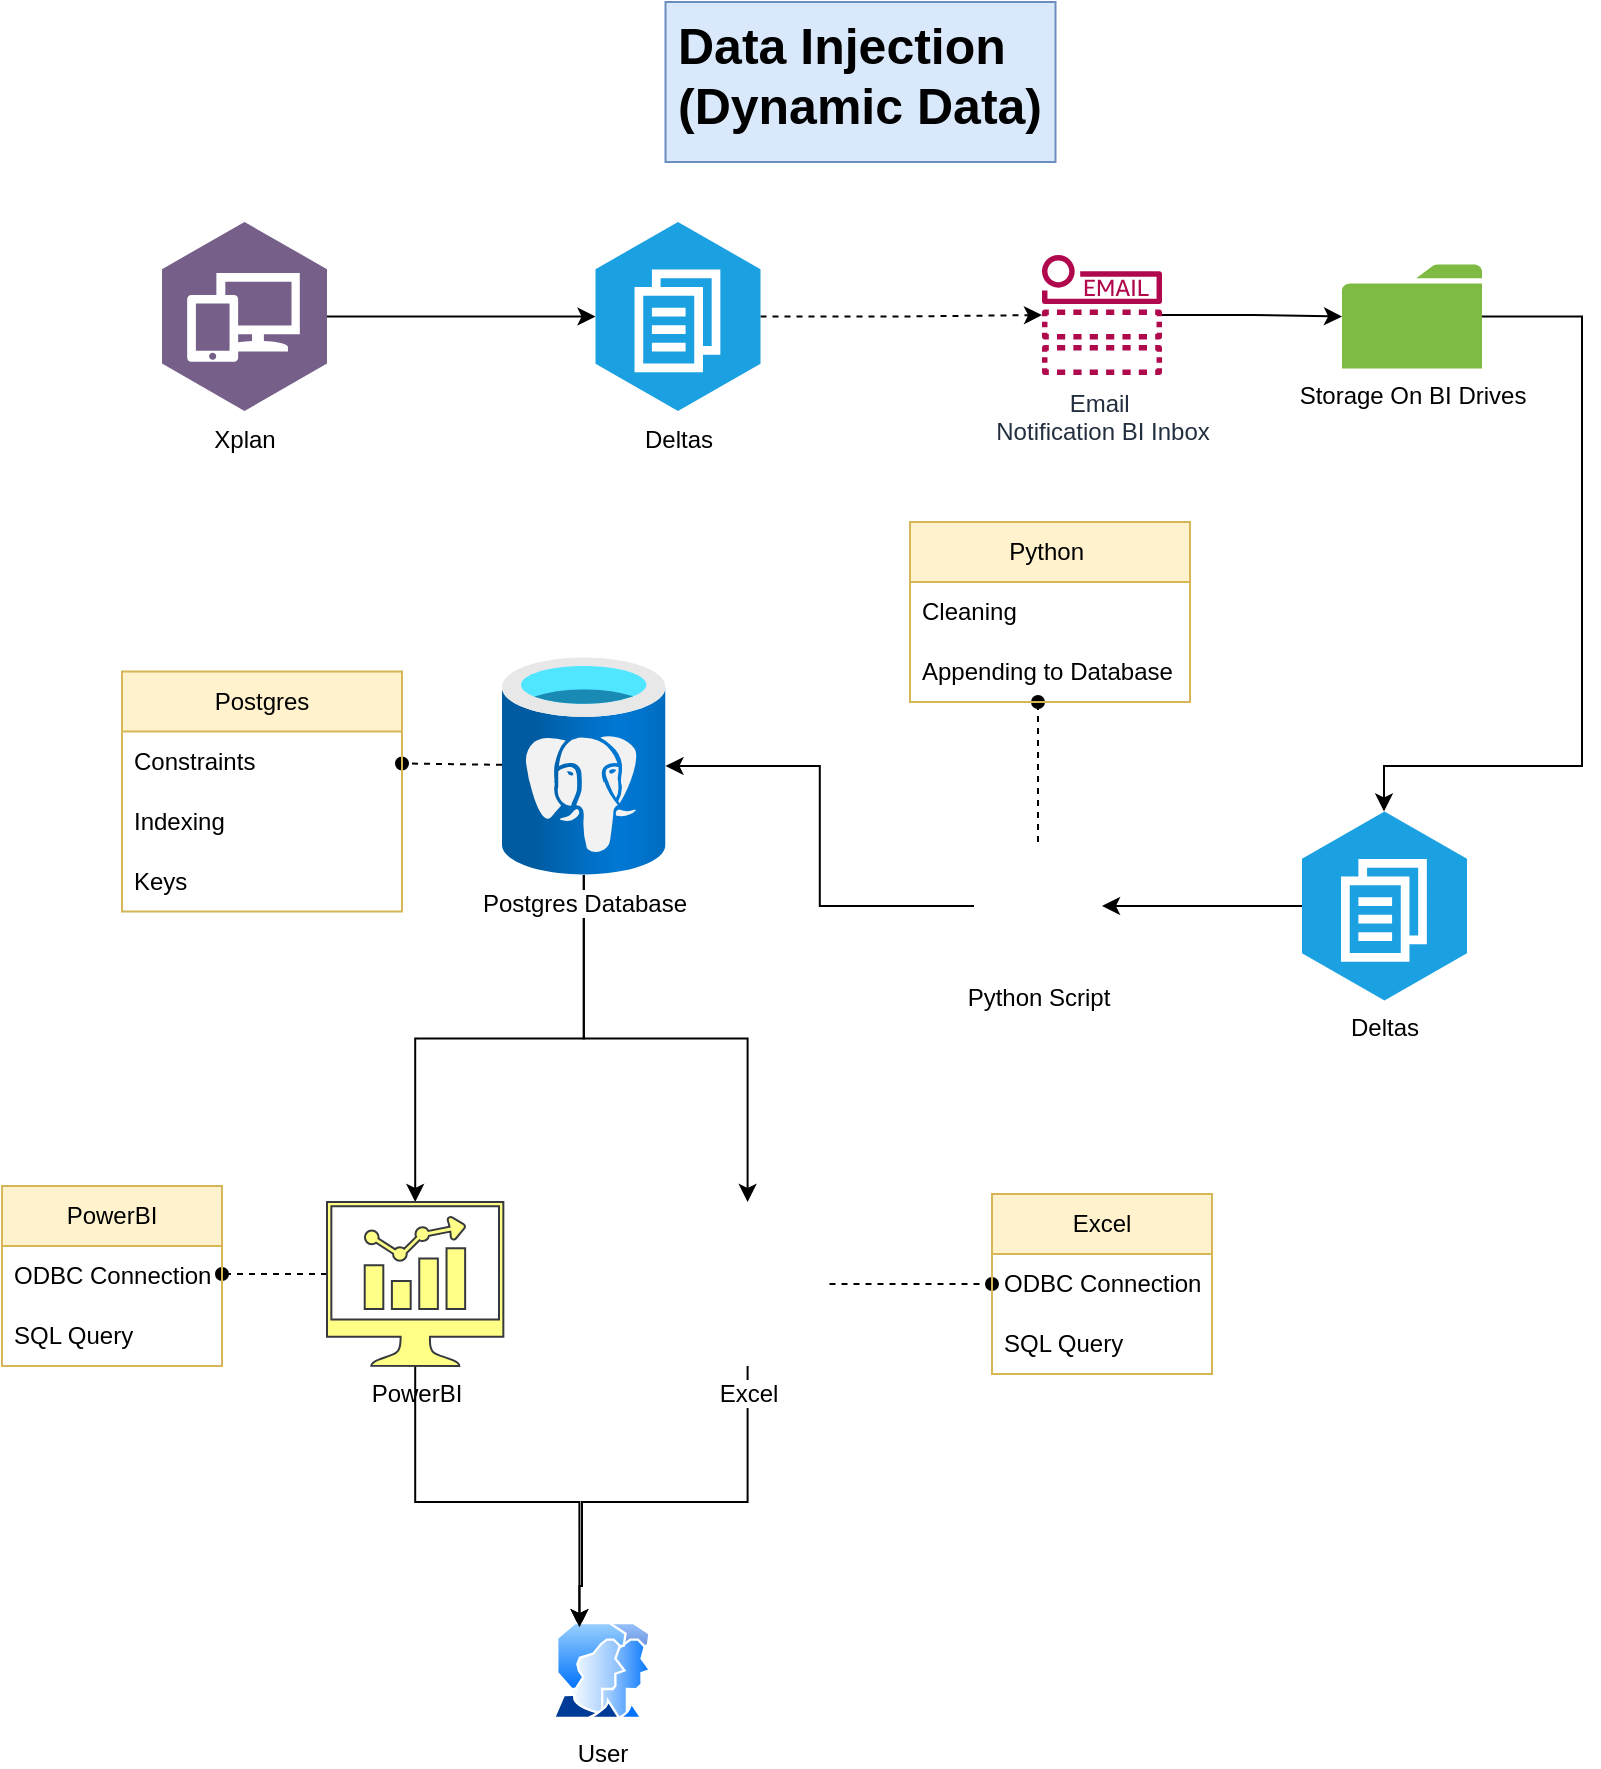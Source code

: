 <mxfile version="21.6.5" type="device">
  <diagram name="Page-1" id="letcJc2Vfoig-unNDLRK">
    <mxGraphModel dx="1687" dy="882" grid="1" gridSize="10" guides="1" tooltips="1" connect="1" arrows="1" fold="1" page="1" pageScale="1" pageWidth="827" pageHeight="1169" math="0" shadow="0">
      <root>
        <mxCell id="0" />
        <mxCell id="1" parent="0" />
        <mxCell id="-be8asq360dSq94lClK1-7" value="" style="group;rotation=90;" parent="1" vertex="1" connectable="0">
          <mxGeometry x="90" y="120" width="82.5" height="134.5" as="geometry" />
        </mxCell>
        <mxCell id="-be8asq360dSq94lClK1-5" value="&lt;font color=&quot;#000000&quot;&gt;Xplan&lt;/font&gt;" style="outlineConnect=0;dashed=0;verticalLabelPosition=bottom;verticalAlign=top;align=center;html=1;shape=mxgraph.aws3.workspaces;fillColor=#76608a;gradientDirection=north;strokeColor=#432D57;fontColor=#ffffff;" parent="-be8asq360dSq94lClK1-7" vertex="1">
          <mxGeometry width="82.5" height="94.5" as="geometry" />
        </mxCell>
        <mxCell id="-be8asq360dSq94lClK1-19" style="edgeStyle=orthogonalEdgeStyle;rounded=0;orthogonalLoop=1;jettySize=auto;html=1;" parent="1" source="-be8asq360dSq94lClK1-9" target="-be8asq360dSq94lClK1-13" edge="1">
          <mxGeometry relative="1" as="geometry" />
        </mxCell>
        <mxCell id="-kEKYRSqE5PthgQYQTuM-38" style="rounded=0;orthogonalLoop=1;jettySize=auto;html=1;dashed=1;endArrow=oval;endFill=1;" edge="1" parent="1" source="-be8asq360dSq94lClK1-9" target="-kEKYRSqE5PthgQYQTuM-34">
          <mxGeometry relative="1" as="geometry" />
        </mxCell>
        <mxCell id="-kEKYRSqE5PthgQYQTuM-53" style="edgeStyle=orthogonalEdgeStyle;rounded=0;orthogonalLoop=1;jettySize=auto;html=1;" edge="1" parent="1" source="-be8asq360dSq94lClK1-9" target="-kEKYRSqE5PthgQYQTuM-56">
          <mxGeometry relative="1" as="geometry">
            <mxPoint x="340" y="530" as="targetPoint" />
          </mxGeometry>
        </mxCell>
        <mxCell id="-be8asq360dSq94lClK1-9" value="Postgres Database" style="image;aspect=fixed;html=1;points=[];align=center;fontSize=12;image=img/lib/azure2/databases/Azure_Database_PostgreSQL_Server.svg;" parent="1" vertex="1">
          <mxGeometry x="260" y="337.5" width="81.75" height="109" as="geometry" />
        </mxCell>
        <mxCell id="-be8asq360dSq94lClK1-31" value="" style="edgeStyle=orthogonalEdgeStyle;rounded=0;orthogonalLoop=1;jettySize=auto;html=1;" parent="1" source="-be8asq360dSq94lClK1-11" target="-be8asq360dSq94lClK1-9" edge="1">
          <mxGeometry relative="1" as="geometry" />
        </mxCell>
        <mxCell id="-kEKYRSqE5PthgQYQTuM-43" value="" style="edgeStyle=orthogonalEdgeStyle;rounded=0;orthogonalLoop=1;jettySize=auto;html=1;dashed=1;endArrow=oval;endFill=1;" edge="1" parent="1" source="-be8asq360dSq94lClK1-11" target="-kEKYRSqE5PthgQYQTuM-41">
          <mxGeometry relative="1" as="geometry">
            <mxPoint x="522" y="340" as="targetPoint" />
            <Array as="points">
              <mxPoint x="522" y="340" />
              <mxPoint x="534" y="340" />
            </Array>
          </mxGeometry>
        </mxCell>
        <mxCell id="-be8asq360dSq94lClK1-11" value="Python Script" style="shape=image;html=1;verticalAlign=top;verticalLabelPosition=bottom;labelBackgroundColor=#ffffff;imageAspect=0;aspect=fixed;image=https://cdn1.iconfinder.com/data/icons/ionicons-fill-vol-2/512/logo-python-128.png" parent="1" vertex="1">
          <mxGeometry x="496" y="430" width="64" height="64" as="geometry" />
        </mxCell>
        <mxCell id="-kEKYRSqE5PthgQYQTuM-57" style="edgeStyle=orthogonalEdgeStyle;rounded=0;orthogonalLoop=1;jettySize=auto;html=1;entryX=0.25;entryY=0;entryDx=0;entryDy=0;" edge="1" parent="1" source="-be8asq360dSq94lClK1-13" target="-kEKYRSqE5PthgQYQTuM-29">
          <mxGeometry relative="1" as="geometry">
            <Array as="points">
              <mxPoint x="217" y="760" />
              <mxPoint x="299" y="760" />
            </Array>
          </mxGeometry>
        </mxCell>
        <mxCell id="-kEKYRSqE5PthgQYQTuM-60" value="" style="edgeStyle=orthogonalEdgeStyle;rounded=0;orthogonalLoop=1;jettySize=auto;html=1;dashed=1;endArrow=oval;endFill=1;" edge="1" parent="1" source="-be8asq360dSq94lClK1-13">
          <mxGeometry relative="1" as="geometry">
            <mxPoint x="120" y="646" as="targetPoint" />
            <Array as="points">
              <mxPoint x="140" y="646" />
              <mxPoint x="140" y="646" />
            </Array>
          </mxGeometry>
        </mxCell>
        <mxCell id="-be8asq360dSq94lClK1-13" value="PowerBI" style="sketch=0;pointerEvents=1;shadow=0;dashed=0;html=1;strokeColor=#36393d;fillColor=#ffff88;aspect=fixed;labelPosition=center;verticalLabelPosition=bottom;verticalAlign=top;align=center;outlineConnect=0;shape=mxgraph.vvd.nsx_dashboard;" parent="1" vertex="1">
          <mxGeometry x="172.5" y="610" width="88.17" height="82" as="geometry" />
        </mxCell>
        <mxCell id="-kEKYRSqE5PthgQYQTuM-12" style="edgeStyle=orthogonalEdgeStyle;rounded=0;orthogonalLoop=1;jettySize=auto;html=1;dashed=1;" edge="1" parent="1" source="-kEKYRSqE5PthgQYQTuM-1" target="-kEKYRSqE5PthgQYQTuM-11">
          <mxGeometry relative="1" as="geometry" />
        </mxCell>
        <mxCell id="-kEKYRSqE5PthgQYQTuM-1" value="&lt;font color=&quot;#000000&quot;&gt;Deltas&lt;/font&gt;" style="outlineConnect=0;dashed=0;verticalLabelPosition=bottom;verticalAlign=top;align=center;html=1;shape=mxgraph.aws3.workdocs;fillColor=#1ba1e2;gradientDirection=north;strokeColor=#006EAF;fontColor=#ffffff;" vertex="1" parent="1">
          <mxGeometry x="306.75" y="120" width="82.5" height="94.5" as="geometry" />
        </mxCell>
        <mxCell id="-kEKYRSqE5PthgQYQTuM-3" style="edgeStyle=orthogonalEdgeStyle;rounded=0;orthogonalLoop=1;jettySize=auto;html=1;" edge="1" parent="1" source="-be8asq360dSq94lClK1-5" target="-kEKYRSqE5PthgQYQTuM-1">
          <mxGeometry relative="1" as="geometry" />
        </mxCell>
        <mxCell id="-kEKYRSqE5PthgQYQTuM-19" value="" style="edgeStyle=orthogonalEdgeStyle;rounded=0;orthogonalLoop=1;jettySize=auto;html=1;" edge="1" parent="1" source="-kEKYRSqE5PthgQYQTuM-11" target="-kEKYRSqE5PthgQYQTuM-18">
          <mxGeometry relative="1" as="geometry" />
        </mxCell>
        <mxCell id="-kEKYRSqE5PthgQYQTuM-11" value="Email&amp;nbsp;&lt;br&gt;Notification BI Inbox&lt;br&gt;" style="sketch=0;outlineConnect=0;fontColor=#232F3E;gradientColor=none;fillColor=#B0084D;strokeColor=none;dashed=0;verticalLabelPosition=bottom;verticalAlign=top;align=center;html=1;fontSize=12;fontStyle=0;aspect=fixed;pointerEvents=1;shape=mxgraph.aws4.email_notification;" vertex="1" parent="1">
          <mxGeometry x="530" y="136.5" width="60" height="60" as="geometry" />
        </mxCell>
        <mxCell id="-kEKYRSqE5PthgQYQTuM-25" style="edgeStyle=orthogonalEdgeStyle;rounded=0;orthogonalLoop=1;jettySize=auto;html=1;" edge="1" parent="1" source="-kEKYRSqE5PthgQYQTuM-18" target="-kEKYRSqE5PthgQYQTuM-22">
          <mxGeometry relative="1" as="geometry">
            <Array as="points">
              <mxPoint x="800" y="167" />
              <mxPoint x="800" y="392" />
              <mxPoint x="701" y="392" />
            </Array>
          </mxGeometry>
        </mxCell>
        <mxCell id="-kEKYRSqE5PthgQYQTuM-18" value="Storage On BI Drives" style="sketch=0;pointerEvents=1;shadow=0;dashed=0;html=1;strokeColor=none;labelPosition=center;verticalLabelPosition=bottom;verticalAlign=top;outlineConnect=0;align=center;shape=mxgraph.office.concepts.folder;fillColor=#7FBA42;" vertex="1" parent="1">
          <mxGeometry x="680" y="141.25" width="70" height="52" as="geometry" />
        </mxCell>
        <mxCell id="-kEKYRSqE5PthgQYQTuM-44" value="" style="edgeStyle=orthogonalEdgeStyle;rounded=0;orthogonalLoop=1;jettySize=auto;html=1;" edge="1" parent="1" source="-kEKYRSqE5PthgQYQTuM-22" target="-be8asq360dSq94lClK1-11">
          <mxGeometry relative="1" as="geometry" />
        </mxCell>
        <mxCell id="-kEKYRSqE5PthgQYQTuM-22" value="&lt;font color=&quot;#000000&quot;&gt;Deltas&lt;/font&gt;" style="outlineConnect=0;dashed=0;verticalLabelPosition=bottom;verticalAlign=top;align=center;html=1;shape=mxgraph.aws3.workdocs;fillColor=#1ba1e2;gradientDirection=north;strokeColor=#006EAF;fontColor=#ffffff;" vertex="1" parent="1">
          <mxGeometry x="660" y="414.75" width="82.5" height="94.5" as="geometry" />
        </mxCell>
        <mxCell id="-kEKYRSqE5PthgQYQTuM-29" value="User" style="image;aspect=fixed;perimeter=ellipsePerimeter;html=1;align=center;shadow=0;dashed=0;spacingTop=3;image=img/lib/active_directory/user_accounts.svg;" vertex="1" parent="1">
          <mxGeometry x="285" y="820" width="50" height="48.5" as="geometry" />
        </mxCell>
        <mxCell id="-kEKYRSqE5PthgQYQTuM-33" value="Postgres" style="swimlane;fontStyle=0;childLayout=stackLayout;horizontal=1;startSize=30;horizontalStack=0;resizeParent=1;resizeParentMax=0;resizeLast=0;collapsible=1;marginBottom=0;whiteSpace=wrap;html=1;fillColor=#fff2cc;strokeColor=#d6b656;" vertex="1" parent="1">
          <mxGeometry x="70" y="344.75" width="140" height="120" as="geometry" />
        </mxCell>
        <mxCell id="-kEKYRSqE5PthgQYQTuM-34" value="Constraints&amp;nbsp;" style="text;strokeColor=none;fillColor=none;align=left;verticalAlign=middle;spacingLeft=4;spacingRight=4;overflow=hidden;points=[[0,0.5],[1,0.5]];portConstraint=eastwest;rotatable=0;whiteSpace=wrap;html=1;" vertex="1" parent="-kEKYRSqE5PthgQYQTuM-33">
          <mxGeometry y="30" width="140" height="30" as="geometry" />
        </mxCell>
        <mxCell id="-kEKYRSqE5PthgQYQTuM-35" value="Indexing&amp;nbsp;" style="text;strokeColor=none;fillColor=none;align=left;verticalAlign=middle;spacingLeft=4;spacingRight=4;overflow=hidden;points=[[0,0.5],[1,0.5]];portConstraint=eastwest;rotatable=0;whiteSpace=wrap;html=1;" vertex="1" parent="-kEKYRSqE5PthgQYQTuM-33">
          <mxGeometry y="60" width="140" height="30" as="geometry" />
        </mxCell>
        <mxCell id="-kEKYRSqE5PthgQYQTuM-36" value="Keys" style="text;strokeColor=none;fillColor=none;align=left;verticalAlign=middle;spacingLeft=4;spacingRight=4;overflow=hidden;points=[[0,0.5],[1,0.5]];portConstraint=eastwest;rotatable=0;whiteSpace=wrap;html=1;" vertex="1" parent="-kEKYRSqE5PthgQYQTuM-33">
          <mxGeometry y="90" width="140" height="30" as="geometry" />
        </mxCell>
        <mxCell id="-kEKYRSqE5PthgQYQTuM-39" value="Python&amp;nbsp;" style="swimlane;fontStyle=0;childLayout=stackLayout;horizontal=1;startSize=30;horizontalStack=0;resizeParent=1;resizeParentMax=0;resizeLast=0;collapsible=1;marginBottom=0;whiteSpace=wrap;html=1;fillColor=#fff2cc;strokeColor=#d6b656;" vertex="1" parent="1">
          <mxGeometry x="464" y="270" width="140" height="90" as="geometry" />
        </mxCell>
        <mxCell id="-kEKYRSqE5PthgQYQTuM-40" value="Cleaning&amp;nbsp;" style="text;strokeColor=none;fillColor=none;align=left;verticalAlign=middle;spacingLeft=4;spacingRight=4;overflow=hidden;points=[[0,0.5],[1,0.5]];portConstraint=eastwest;rotatable=0;whiteSpace=wrap;html=1;" vertex="1" parent="-kEKYRSqE5PthgQYQTuM-39">
          <mxGeometry y="30" width="140" height="30" as="geometry" />
        </mxCell>
        <mxCell id="-kEKYRSqE5PthgQYQTuM-41" value="Appending to Database" style="text;strokeColor=none;fillColor=none;align=left;verticalAlign=middle;spacingLeft=4;spacingRight=4;overflow=hidden;points=[[0,0.5],[1,0.5]];portConstraint=eastwest;rotatable=0;whiteSpace=wrap;html=1;" vertex="1" parent="-kEKYRSqE5PthgQYQTuM-39">
          <mxGeometry y="60" width="140" height="30" as="geometry" />
        </mxCell>
        <mxCell id="-kEKYRSqE5PthgQYQTuM-45" value="PowerBI" style="swimlane;fontStyle=0;childLayout=stackLayout;horizontal=1;startSize=30;horizontalStack=0;resizeParent=1;resizeParentMax=0;resizeLast=0;collapsible=1;marginBottom=0;whiteSpace=wrap;html=1;fillColor=#fff2cc;strokeColor=#d6b656;" vertex="1" parent="1">
          <mxGeometry x="10" y="602" width="110" height="90" as="geometry" />
        </mxCell>
        <mxCell id="-kEKYRSqE5PthgQYQTuM-47" value="ODBC Connection" style="text;strokeColor=none;fillColor=none;align=left;verticalAlign=middle;spacingLeft=4;spacingRight=4;overflow=hidden;points=[[0,0.5],[1,0.5]];portConstraint=eastwest;rotatable=0;whiteSpace=wrap;html=1;" vertex="1" parent="-kEKYRSqE5PthgQYQTuM-45">
          <mxGeometry y="30" width="110" height="30" as="geometry" />
        </mxCell>
        <mxCell id="-kEKYRSqE5PthgQYQTuM-48" value="SQL Query" style="text;strokeColor=none;fillColor=none;align=left;verticalAlign=middle;spacingLeft=4;spacingRight=4;overflow=hidden;points=[[0,0.5],[1,0.5]];portConstraint=eastwest;rotatable=0;whiteSpace=wrap;html=1;" vertex="1" parent="-kEKYRSqE5PthgQYQTuM-45">
          <mxGeometry y="60" width="110" height="30" as="geometry" />
        </mxCell>
        <mxCell id="-kEKYRSqE5PthgQYQTuM-51" value="&lt;b&gt;&lt;font style=&quot;font-size: 25px;&quot;&gt;Data Injection&amp;nbsp; (Dynamic Data)&lt;/font&gt;&lt;/b&gt;" style="text;strokeColor=#6c8ebf;fillColor=#dae8fc;align=left;verticalAlign=top;spacingLeft=4;spacingRight=4;overflow=hidden;rotatable=0;points=[[0,0.5],[1,0.5]];portConstraint=eastwest;whiteSpace=wrap;html=1;" vertex="1" parent="1">
          <mxGeometry x="341.75" y="10" width="195" height="80" as="geometry" />
        </mxCell>
        <mxCell id="-kEKYRSqE5PthgQYQTuM-62" style="edgeStyle=orthogonalEdgeStyle;rounded=0;orthogonalLoop=1;jettySize=auto;html=1;entryX=0.25;entryY=0;entryDx=0;entryDy=0;" edge="1" parent="1" source="-kEKYRSqE5PthgQYQTuM-56" target="-kEKYRSqE5PthgQYQTuM-29">
          <mxGeometry relative="1" as="geometry">
            <Array as="points">
              <mxPoint x="383" y="760" />
              <mxPoint x="300" y="760" />
              <mxPoint x="300" y="802" />
            </Array>
          </mxGeometry>
        </mxCell>
        <mxCell id="-kEKYRSqE5PthgQYQTuM-70" value="" style="edgeStyle=orthogonalEdgeStyle;rounded=0;orthogonalLoop=1;jettySize=auto;html=1;entryX=0;entryY=0.5;entryDx=0;entryDy=0;dashed=1;endArrow=oval;endFill=1;" edge="1" parent="1" source="-kEKYRSqE5PthgQYQTuM-56" target="-kEKYRSqE5PthgQYQTuM-68">
          <mxGeometry relative="1" as="geometry" />
        </mxCell>
        <mxCell id="-kEKYRSqE5PthgQYQTuM-56" value="Excel" style="shape=image;html=1;verticalAlign=top;verticalLabelPosition=bottom;labelBackgroundColor=#ffffff;imageAspect=0;aspect=fixed;image=https://cdn3.iconfinder.com/data/icons/document-icons-2/30/647702-excel-128.png" vertex="1" parent="1">
          <mxGeometry x="341.75" y="610" width="82" height="82" as="geometry" />
        </mxCell>
        <mxCell id="-kEKYRSqE5PthgQYQTuM-67" value="Excel" style="swimlane;fontStyle=0;childLayout=stackLayout;horizontal=1;startSize=30;horizontalStack=0;resizeParent=1;resizeParentMax=0;resizeLast=0;collapsible=1;marginBottom=0;whiteSpace=wrap;html=1;fillColor=#fff2cc;strokeColor=#d6b656;" vertex="1" parent="1">
          <mxGeometry x="505" y="606" width="110" height="90" as="geometry" />
        </mxCell>
        <mxCell id="-kEKYRSqE5PthgQYQTuM-68" value="ODBC Connection" style="text;strokeColor=none;fillColor=none;align=left;verticalAlign=middle;spacingLeft=4;spacingRight=4;overflow=hidden;points=[[0,0.5],[1,0.5]];portConstraint=eastwest;rotatable=0;whiteSpace=wrap;html=1;" vertex="1" parent="-kEKYRSqE5PthgQYQTuM-67">
          <mxGeometry y="30" width="110" height="30" as="geometry" />
        </mxCell>
        <mxCell id="-kEKYRSqE5PthgQYQTuM-69" value="SQL Query" style="text;strokeColor=none;fillColor=none;align=left;verticalAlign=middle;spacingLeft=4;spacingRight=4;overflow=hidden;points=[[0,0.5],[1,0.5]];portConstraint=eastwest;rotatable=0;whiteSpace=wrap;html=1;" vertex="1" parent="-kEKYRSqE5PthgQYQTuM-67">
          <mxGeometry y="60" width="110" height="30" as="geometry" />
        </mxCell>
      </root>
    </mxGraphModel>
  </diagram>
</mxfile>
